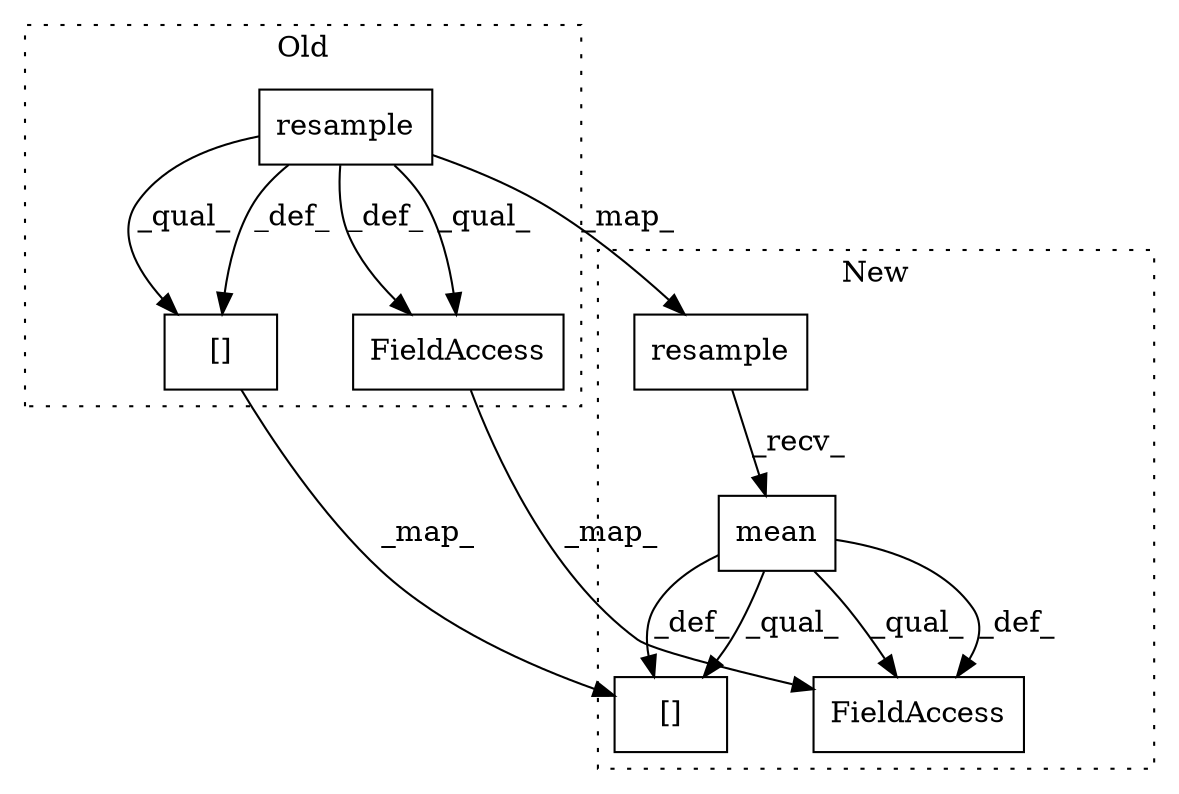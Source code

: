 digraph G {
subgraph cluster0 {
1 [label="resample" a="32" s="5840,5852" l="9,1" shape="box"];
4 [label="FieldAccess" a="22" s="6542" l="15" shape="box"];
6 [label="[]" a="2" s="7119,7181" l="15,1" shape="box"];
label = "Old";
style="dotted";
}
subgraph cluster1 {
2 [label="resample" a="32" s="5841,5853" l="9,1" shape="box"];
3 [label="mean" a="32" s="5855" l="6" shape="box"];
5 [label="FieldAccess" a="22" s="6550" l="15" shape="box"];
7 [label="[]" a="2" s="7127,7189" l="15,1" shape="box"];
label = "New";
style="dotted";
}
1 -> 2 [label="_map_"];
1 -> 4 [label="_def_"];
1 -> 6 [label="_def_"];
1 -> 4 [label="_qual_"];
1 -> 6 [label="_qual_"];
2 -> 3 [label="_recv_"];
3 -> 5 [label="_qual_"];
3 -> 5 [label="_def_"];
3 -> 7 [label="_def_"];
3 -> 7 [label="_qual_"];
4 -> 5 [label="_map_"];
6 -> 7 [label="_map_"];
}